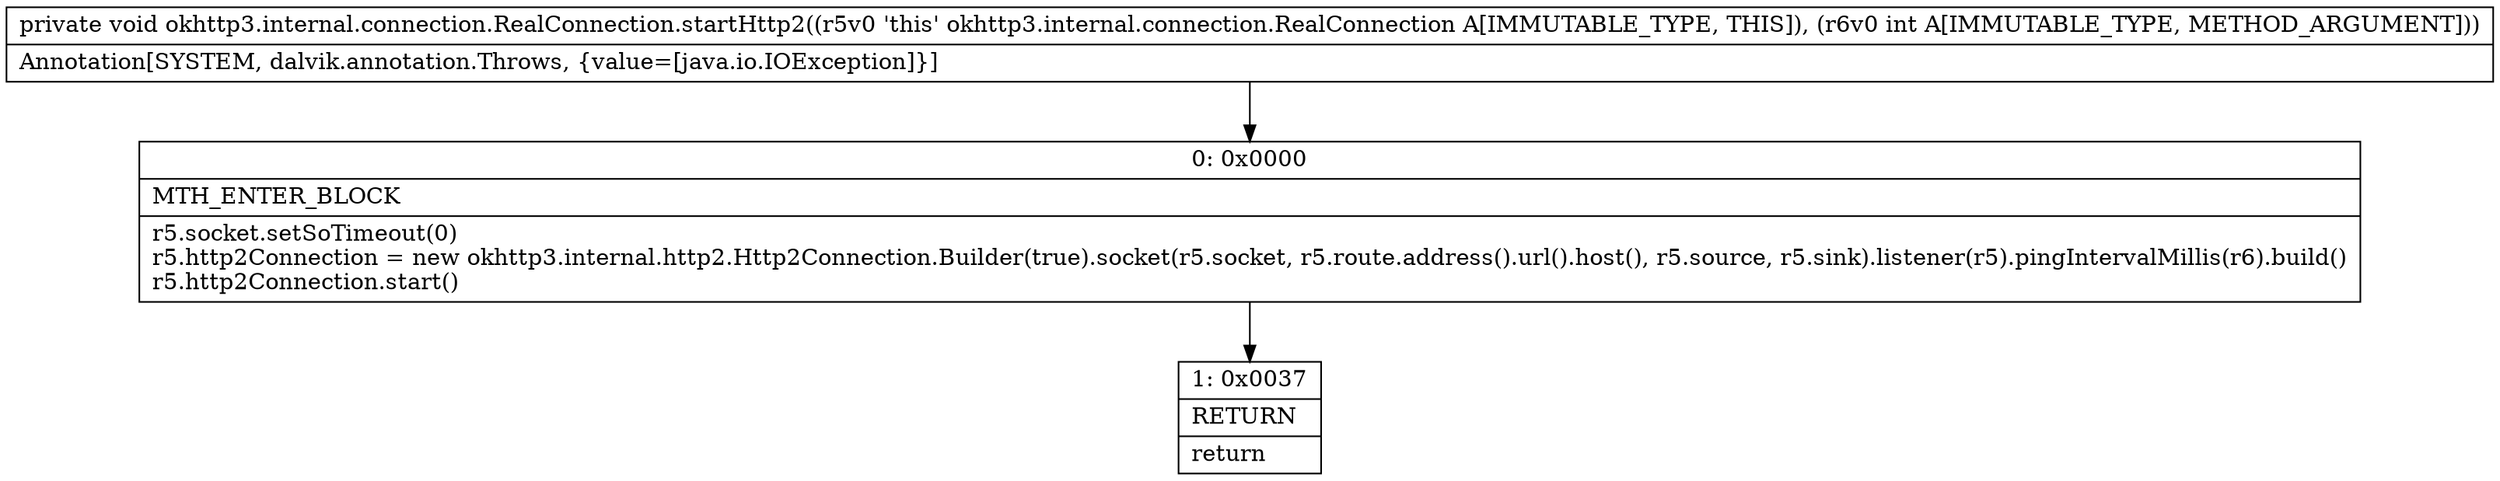 digraph "CFG forokhttp3.internal.connection.RealConnection.startHttp2(I)V" {
Node_0 [shape=record,label="{0\:\ 0x0000|MTH_ENTER_BLOCK\l|r5.socket.setSoTimeout(0)\lr5.http2Connection = new okhttp3.internal.http2.Http2Connection.Builder(true).socket(r5.socket, r5.route.address().url().host(), r5.source, r5.sink).listener(r5).pingIntervalMillis(r6).build()\lr5.http2Connection.start()\l}"];
Node_1 [shape=record,label="{1\:\ 0x0037|RETURN\l|return\l}"];
MethodNode[shape=record,label="{private void okhttp3.internal.connection.RealConnection.startHttp2((r5v0 'this' okhttp3.internal.connection.RealConnection A[IMMUTABLE_TYPE, THIS]), (r6v0 int A[IMMUTABLE_TYPE, METHOD_ARGUMENT]))  | Annotation[SYSTEM, dalvik.annotation.Throws, \{value=[java.io.IOException]\}]\l}"];
MethodNode -> Node_0;
Node_0 -> Node_1;
}

